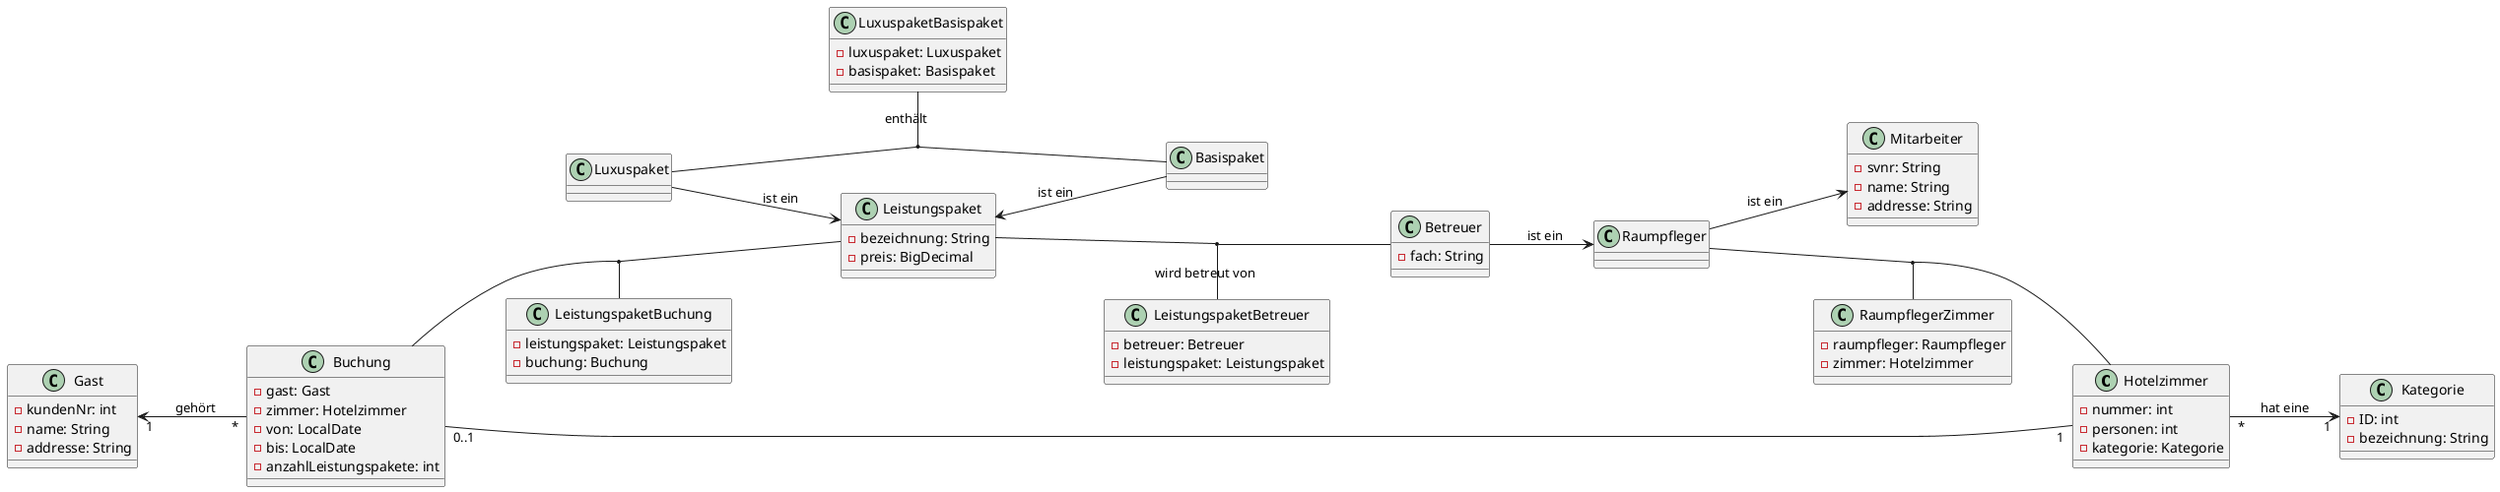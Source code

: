 @startuml

left to right direction

class Hotelzimmer {
 - nummer: int
 - personen: int
 - kategorie: Kategorie
}

class Kategorie {
 - ID: int
 - bezeichnung: String
}

class Mitarbeiter {
 - svnr: String
 - name: String
 - addresse: String
}

class Raumpfleger {

}

class RaumpflegerZimmer {
    - raumpfleger: Raumpfleger
    - zimmer: Hotelzimmer
}

class Betreuer {
 - fach: String
}

class Gast {
 - kundenNr: int
 - name: String
 - addresse: String
}

class Buchung {
 - gast: Gast
 - zimmer: Hotelzimmer
 - von: LocalDate
 - bis: LocalDate
 - anzahlLeistungspakete: int
}

class Leistungspaket {
 - bezeichnung: String
 - preis: BigDecimal
}

class LeistungspaketBetreuer {
 - betreuer: Betreuer
 - leistungspaket: Leistungspaket
}

class Luxuspaket {
}

class Basispaket {
}

class LuxuspaketBasispaket {
 - luxuspaket: Luxuspaket
 - basispaket: Basispaket
}

class LeistungspaketBuchung {
 - leistungspaket: Leistungspaket
 - buchung: Buchung
}

Hotelzimmer "*" --> "1" Kategorie: hat eine
Raumpfleger -down-> Mitarbeiter: "  ist ein"
(Raumpfleger, Hotelzimmer) -- RaumpflegerZimmer
Betreuer --> Raumpfleger: "  ist ein"
Gast "1" <-- "*" Buchung: "  gehört"
Luxuspaket --> Leistungspaket: ist ein
Leistungspaket <-- Basispaket: ist ein
LuxuspaketBasispaket -- (Luxuspaket, Basispaket) : enthält
(Leistungspaket,Betreuer) -- LeistungspaketBetreuer: wird betreut von
(Buchung, Leistungspaket) -- LeistungspaketBuchung
Buchung "0..1" -- "1" Hotelzimmer

@enduml